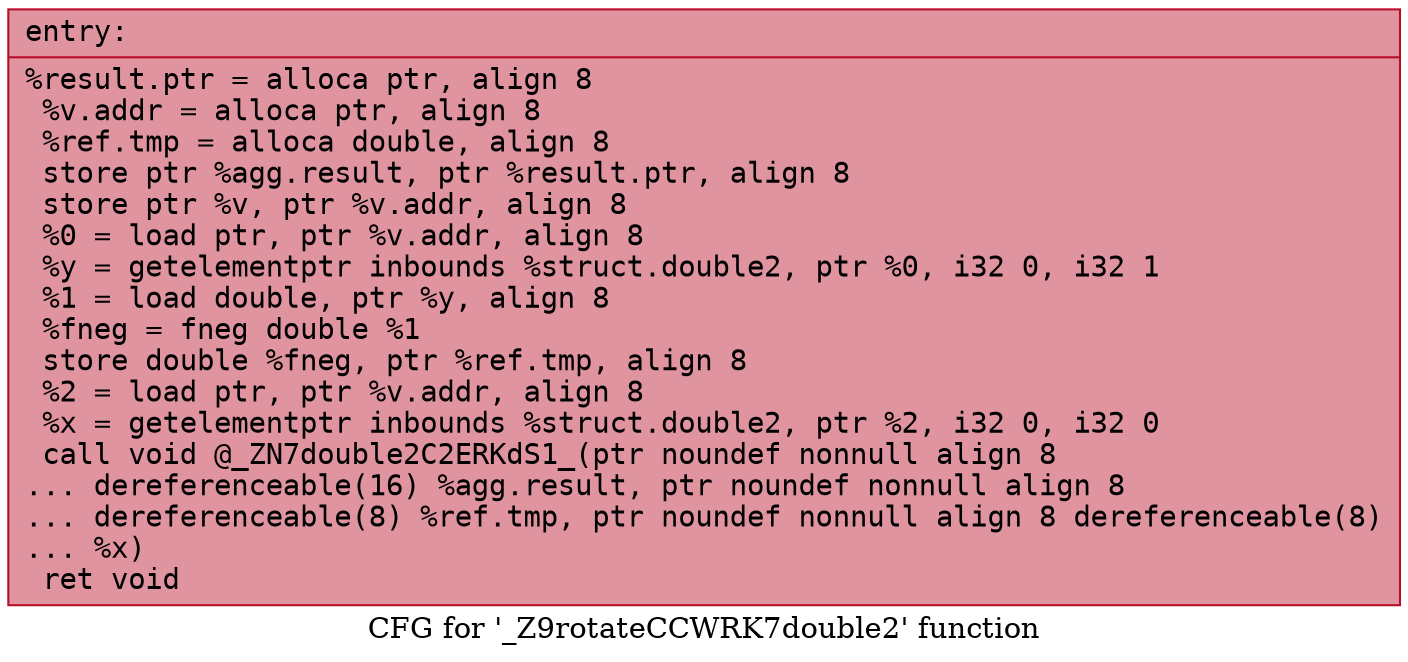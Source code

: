 digraph "CFG for '_Z9rotateCCWRK7double2' function" {
	label="CFG for '_Z9rotateCCWRK7double2' function";

	Node0x56307d6820f0 [shape=record,color="#b70d28ff", style=filled, fillcolor="#b70d2870" fontname="Courier",label="{entry:\l|  %result.ptr = alloca ptr, align 8\l  %v.addr = alloca ptr, align 8\l  %ref.tmp = alloca double, align 8\l  store ptr %agg.result, ptr %result.ptr, align 8\l  store ptr %v, ptr %v.addr, align 8\l  %0 = load ptr, ptr %v.addr, align 8\l  %y = getelementptr inbounds %struct.double2, ptr %0, i32 0, i32 1\l  %1 = load double, ptr %y, align 8\l  %fneg = fneg double %1\l  store double %fneg, ptr %ref.tmp, align 8\l  %2 = load ptr, ptr %v.addr, align 8\l  %x = getelementptr inbounds %struct.double2, ptr %2, i32 0, i32 0\l  call void @_ZN7double2C2ERKdS1_(ptr noundef nonnull align 8\l... dereferenceable(16) %agg.result, ptr noundef nonnull align 8\l... dereferenceable(8) %ref.tmp, ptr noundef nonnull align 8 dereferenceable(8)\l... %x)\l  ret void\l}"];
}
